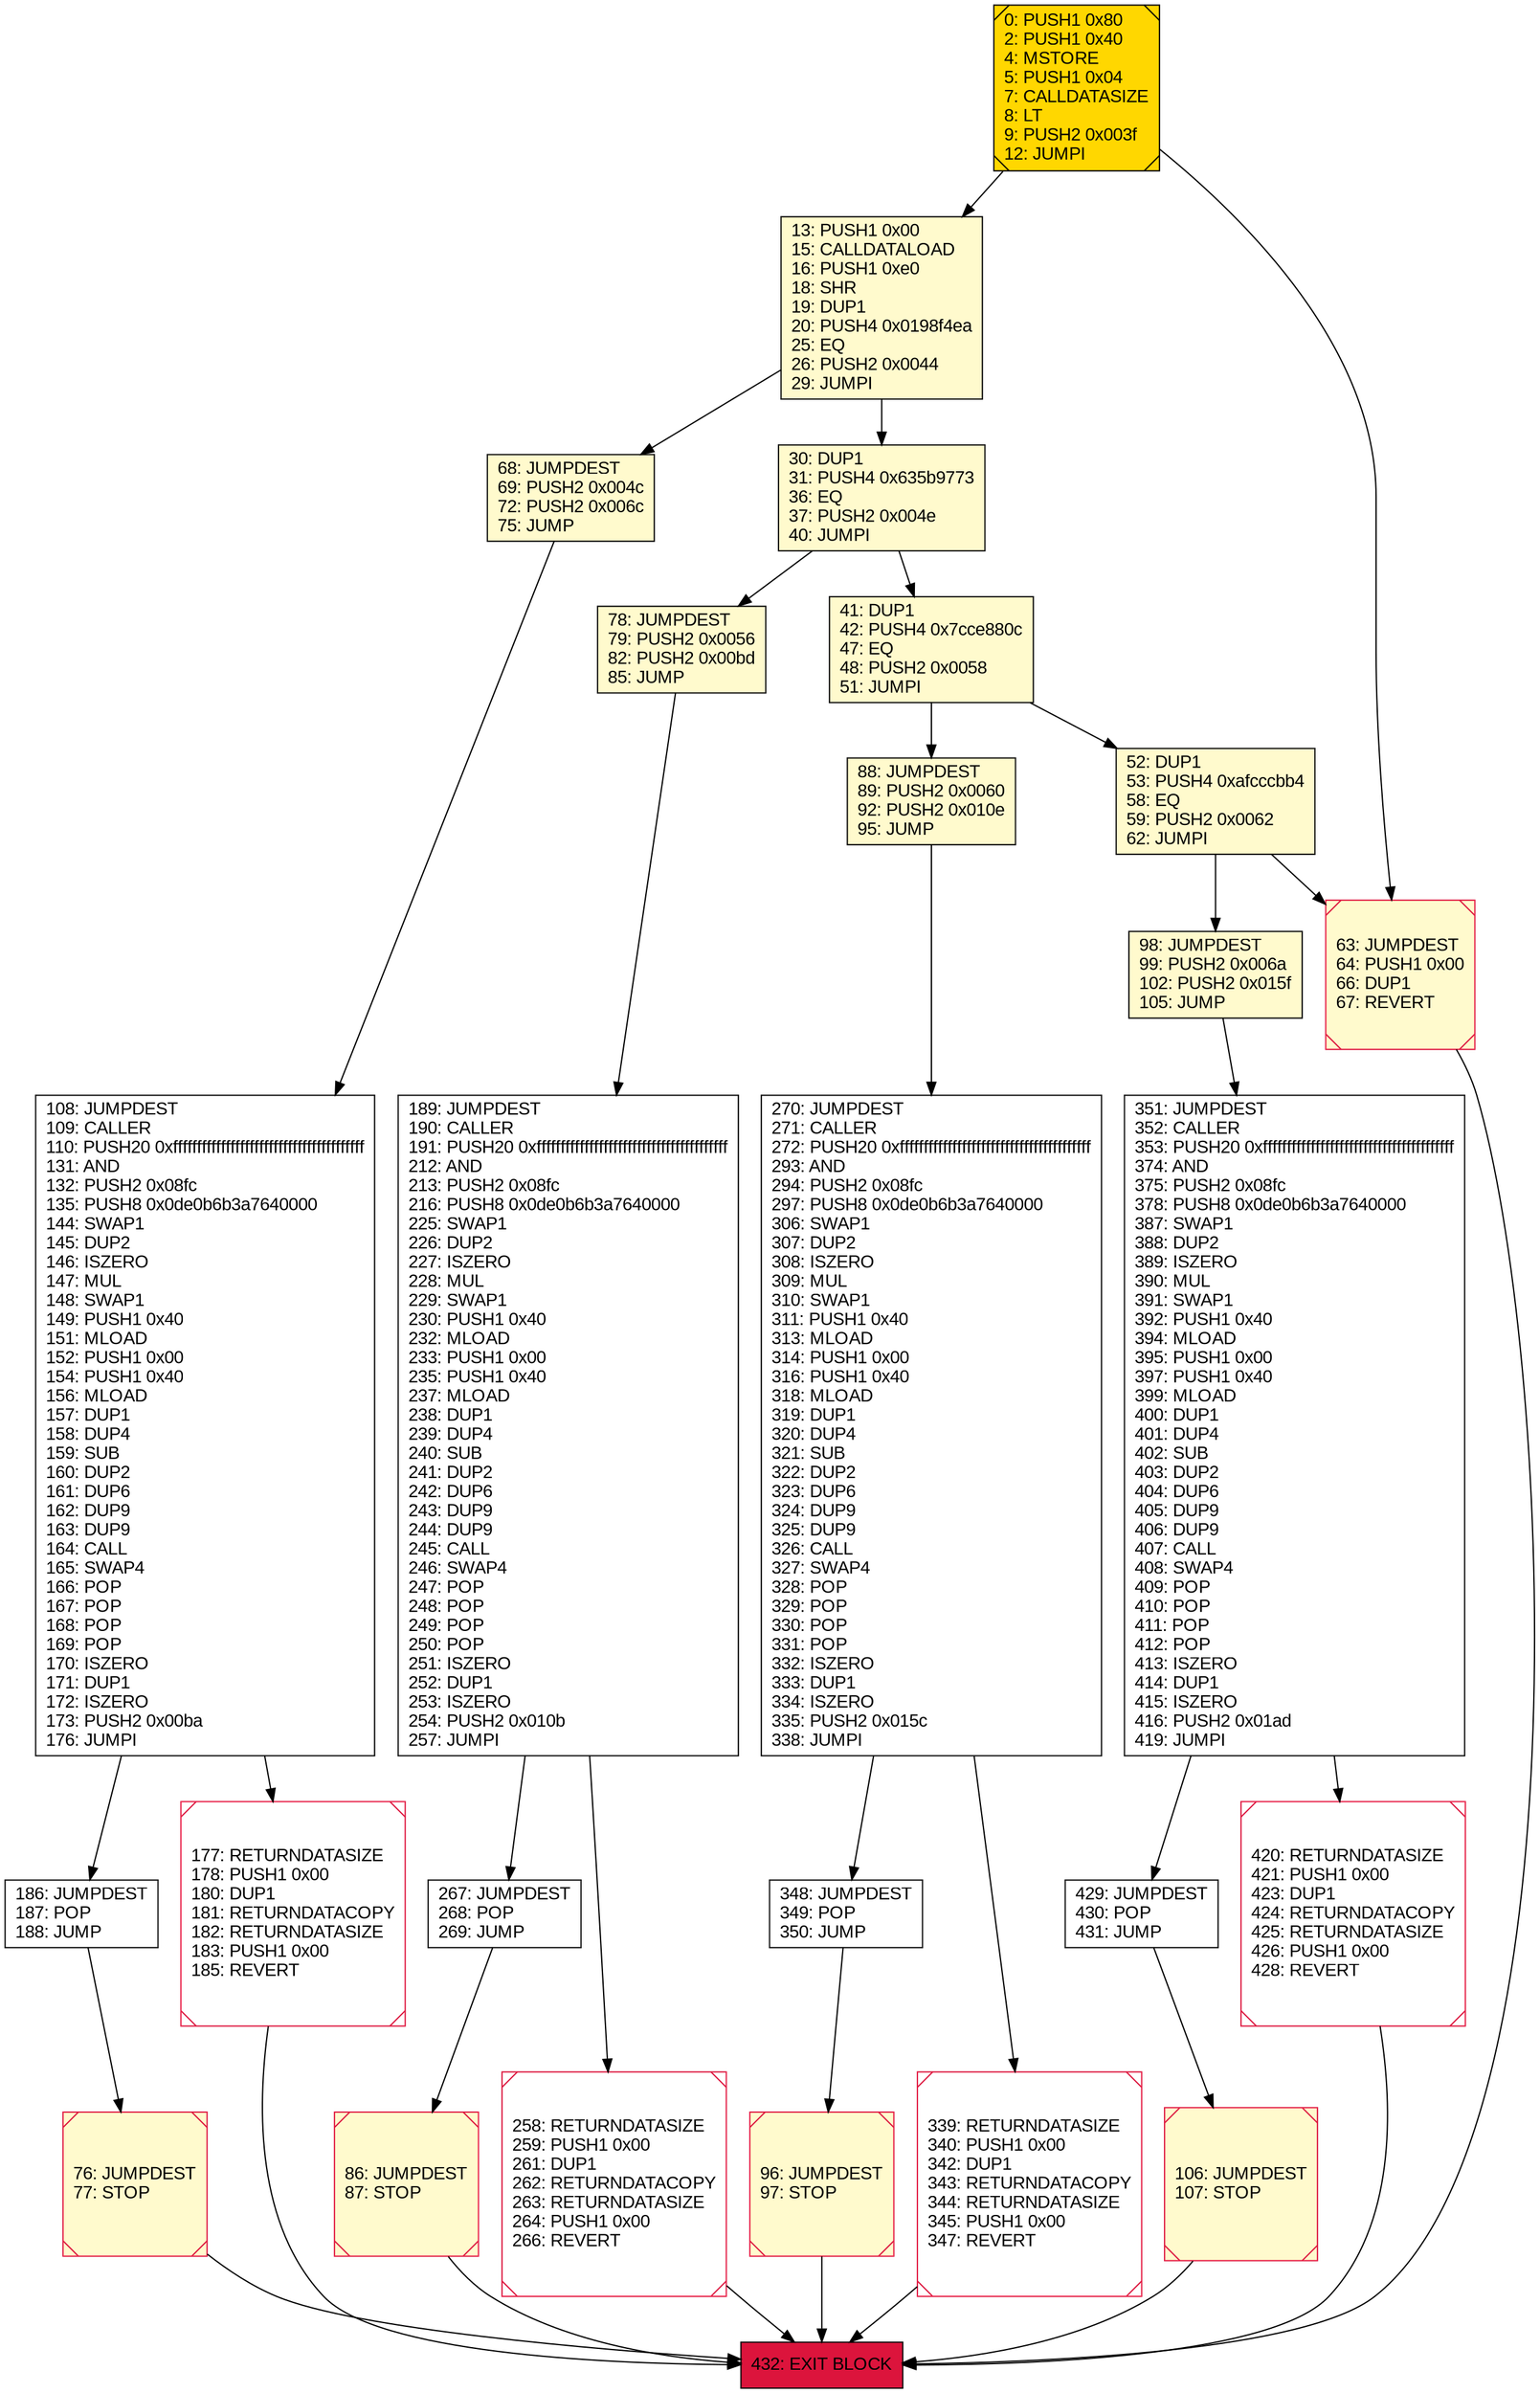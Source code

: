 digraph G {
bgcolor=transparent rankdir=UD;
node [shape=box style=filled color=black fillcolor=white fontname=arial fontcolor=black];
0 [label="0: PUSH1 0x80\l2: PUSH1 0x40\l4: MSTORE\l5: PUSH1 0x04\l7: CALLDATASIZE\l8: LT\l9: PUSH2 0x003f\l12: JUMPI\l" fillcolor=lemonchiffon shape=Msquare fillcolor=gold ];
108 [label="108: JUMPDEST\l109: CALLER\l110: PUSH20 0xffffffffffffffffffffffffffffffffffffffff\l131: AND\l132: PUSH2 0x08fc\l135: PUSH8 0x0de0b6b3a7640000\l144: SWAP1\l145: DUP2\l146: ISZERO\l147: MUL\l148: SWAP1\l149: PUSH1 0x40\l151: MLOAD\l152: PUSH1 0x00\l154: PUSH1 0x40\l156: MLOAD\l157: DUP1\l158: DUP4\l159: SUB\l160: DUP2\l161: DUP6\l162: DUP9\l163: DUP9\l164: CALL\l165: SWAP4\l166: POP\l167: POP\l168: POP\l169: POP\l170: ISZERO\l171: DUP1\l172: ISZERO\l173: PUSH2 0x00ba\l176: JUMPI\l" ];
86 [label="86: JUMPDEST\l87: STOP\l" fillcolor=lemonchiffon shape=Msquare color=crimson ];
13 [label="13: PUSH1 0x00\l15: CALLDATALOAD\l16: PUSH1 0xe0\l18: SHR\l19: DUP1\l20: PUSH4 0x0198f4ea\l25: EQ\l26: PUSH2 0x0044\l29: JUMPI\l" fillcolor=lemonchiffon ];
339 [label="339: RETURNDATASIZE\l340: PUSH1 0x00\l342: DUP1\l343: RETURNDATACOPY\l344: RETURNDATASIZE\l345: PUSH1 0x00\l347: REVERT\l" shape=Msquare color=crimson ];
429 [label="429: JUMPDEST\l430: POP\l431: JUMP\l" ];
270 [label="270: JUMPDEST\l271: CALLER\l272: PUSH20 0xffffffffffffffffffffffffffffffffffffffff\l293: AND\l294: PUSH2 0x08fc\l297: PUSH8 0x0de0b6b3a7640000\l306: SWAP1\l307: DUP2\l308: ISZERO\l309: MUL\l310: SWAP1\l311: PUSH1 0x40\l313: MLOAD\l314: PUSH1 0x00\l316: PUSH1 0x40\l318: MLOAD\l319: DUP1\l320: DUP4\l321: SUB\l322: DUP2\l323: DUP6\l324: DUP9\l325: DUP9\l326: CALL\l327: SWAP4\l328: POP\l329: POP\l330: POP\l331: POP\l332: ISZERO\l333: DUP1\l334: ISZERO\l335: PUSH2 0x015c\l338: JUMPI\l" ];
41 [label="41: DUP1\l42: PUSH4 0x7cce880c\l47: EQ\l48: PUSH2 0x0058\l51: JUMPI\l" fillcolor=lemonchiffon ];
88 [label="88: JUMPDEST\l89: PUSH2 0x0060\l92: PUSH2 0x010e\l95: JUMP\l" fillcolor=lemonchiffon ];
76 [label="76: JUMPDEST\l77: STOP\l" fillcolor=lemonchiffon shape=Msquare color=crimson ];
52 [label="52: DUP1\l53: PUSH4 0xafcccbb4\l58: EQ\l59: PUSH2 0x0062\l62: JUMPI\l" fillcolor=lemonchiffon ];
258 [label="258: RETURNDATASIZE\l259: PUSH1 0x00\l261: DUP1\l262: RETURNDATACOPY\l263: RETURNDATASIZE\l264: PUSH1 0x00\l266: REVERT\l" shape=Msquare color=crimson ];
68 [label="68: JUMPDEST\l69: PUSH2 0x004c\l72: PUSH2 0x006c\l75: JUMP\l" fillcolor=lemonchiffon ];
351 [label="351: JUMPDEST\l352: CALLER\l353: PUSH20 0xffffffffffffffffffffffffffffffffffffffff\l374: AND\l375: PUSH2 0x08fc\l378: PUSH8 0x0de0b6b3a7640000\l387: SWAP1\l388: DUP2\l389: ISZERO\l390: MUL\l391: SWAP1\l392: PUSH1 0x40\l394: MLOAD\l395: PUSH1 0x00\l397: PUSH1 0x40\l399: MLOAD\l400: DUP1\l401: DUP4\l402: SUB\l403: DUP2\l404: DUP6\l405: DUP9\l406: DUP9\l407: CALL\l408: SWAP4\l409: POP\l410: POP\l411: POP\l412: POP\l413: ISZERO\l414: DUP1\l415: ISZERO\l416: PUSH2 0x01ad\l419: JUMPI\l" ];
186 [label="186: JUMPDEST\l187: POP\l188: JUMP\l" ];
189 [label="189: JUMPDEST\l190: CALLER\l191: PUSH20 0xffffffffffffffffffffffffffffffffffffffff\l212: AND\l213: PUSH2 0x08fc\l216: PUSH8 0x0de0b6b3a7640000\l225: SWAP1\l226: DUP2\l227: ISZERO\l228: MUL\l229: SWAP1\l230: PUSH1 0x40\l232: MLOAD\l233: PUSH1 0x00\l235: PUSH1 0x40\l237: MLOAD\l238: DUP1\l239: DUP4\l240: SUB\l241: DUP2\l242: DUP6\l243: DUP9\l244: DUP9\l245: CALL\l246: SWAP4\l247: POP\l248: POP\l249: POP\l250: POP\l251: ISZERO\l252: DUP1\l253: ISZERO\l254: PUSH2 0x010b\l257: JUMPI\l" ];
78 [label="78: JUMPDEST\l79: PUSH2 0x0056\l82: PUSH2 0x00bd\l85: JUMP\l" fillcolor=lemonchiffon ];
177 [label="177: RETURNDATASIZE\l178: PUSH1 0x00\l180: DUP1\l181: RETURNDATACOPY\l182: RETURNDATASIZE\l183: PUSH1 0x00\l185: REVERT\l" shape=Msquare color=crimson ];
267 [label="267: JUMPDEST\l268: POP\l269: JUMP\l" ];
432 [label="432: EXIT BLOCK\l" fillcolor=crimson ];
98 [label="98: JUMPDEST\l99: PUSH2 0x006a\l102: PUSH2 0x015f\l105: JUMP\l" fillcolor=lemonchiffon ];
30 [label="30: DUP1\l31: PUSH4 0x635b9773\l36: EQ\l37: PUSH2 0x004e\l40: JUMPI\l" fillcolor=lemonchiffon ];
96 [label="96: JUMPDEST\l97: STOP\l" fillcolor=lemonchiffon shape=Msquare color=crimson ];
63 [label="63: JUMPDEST\l64: PUSH1 0x00\l66: DUP1\l67: REVERT\l" fillcolor=lemonchiffon shape=Msquare color=crimson ];
348 [label="348: JUMPDEST\l349: POP\l350: JUMP\l" ];
106 [label="106: JUMPDEST\l107: STOP\l" fillcolor=lemonchiffon shape=Msquare color=crimson ];
420 [label="420: RETURNDATASIZE\l421: PUSH1 0x00\l423: DUP1\l424: RETURNDATACOPY\l425: RETURNDATASIZE\l426: PUSH1 0x00\l428: REVERT\l" shape=Msquare color=crimson ];
270 -> 339;
96 -> 432;
186 -> 76;
0 -> 13;
189 -> 258;
63 -> 432;
106 -> 432;
348 -> 96;
420 -> 432;
30 -> 78;
88 -> 270;
41 -> 52;
41 -> 88;
351 -> 429;
13 -> 68;
177 -> 432;
68 -> 108;
108 -> 186;
351 -> 420;
52 -> 63;
76 -> 432;
108 -> 177;
258 -> 432;
52 -> 98;
98 -> 351;
267 -> 86;
270 -> 348;
13 -> 30;
86 -> 432;
189 -> 267;
429 -> 106;
0 -> 63;
339 -> 432;
78 -> 189;
30 -> 41;
}